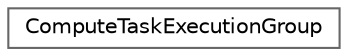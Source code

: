 digraph "Graphical Class Hierarchy"
{
 // INTERACTIVE_SVG=YES
 // LATEX_PDF_SIZE
  bgcolor="transparent";
  edge [fontname=Helvetica,fontsize=10,labelfontname=Helvetica,labelfontsize=10];
  node [fontname=Helvetica,fontsize=10,shape=box,height=0.2,width=0.4];
  rankdir="LR";
  Node0 [id="Node000000",label="ComputeTaskExecutionGroup",height=0.2,width=0.4,color="grey40", fillcolor="white", style="filled",URL="$d7/d65/structComputeTaskExecutionGroup.html",tooltip="Core execution group names for use in IComputeTaskWorker::SubmitWork()."];
}
